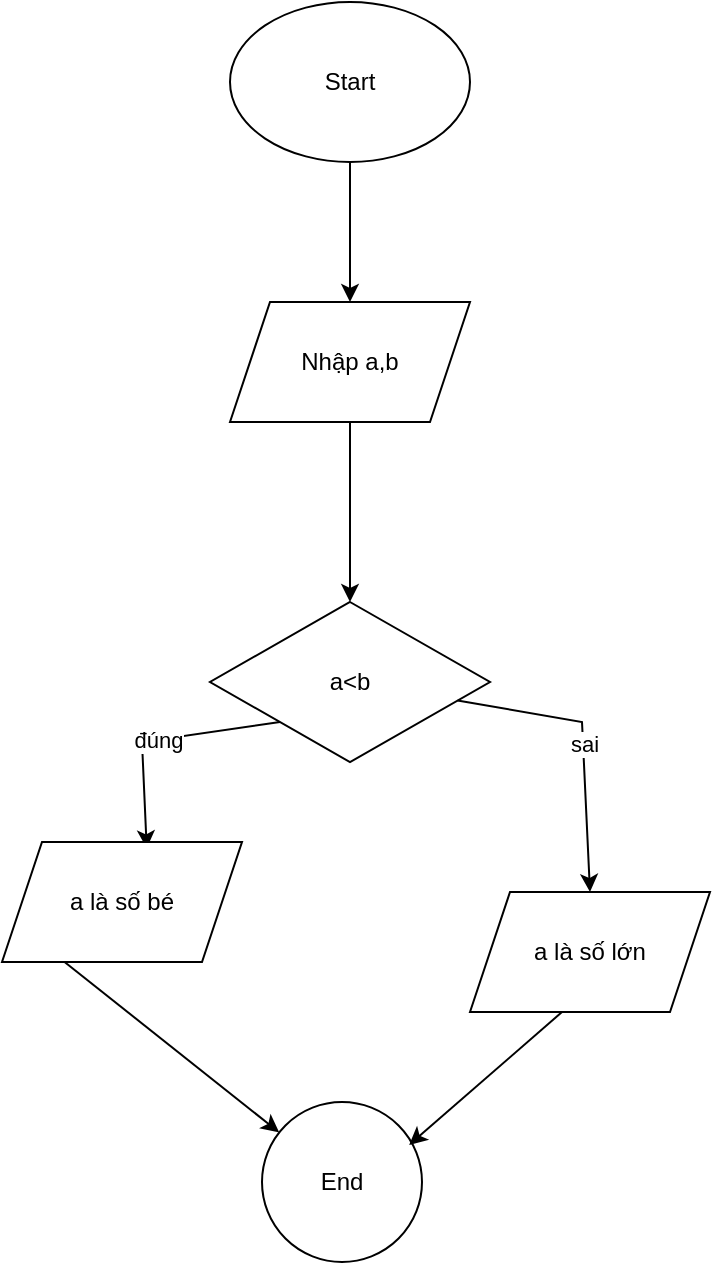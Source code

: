 <mxfile version="24.8.6">
  <diagram name="Trang-1" id="l2RPDZFa0_urVi6TWHFd">
    <mxGraphModel dx="1050" dy="565" grid="1" gridSize="10" guides="1" tooltips="1" connect="1" arrows="1" fold="1" page="1" pageScale="1" pageWidth="827" pageHeight="1169" math="0" shadow="0">
      <root>
        <mxCell id="0" />
        <mxCell id="1" parent="0" />
        <mxCell id="6pSZ4INkKlQCOLALGASV-1" value="Start" style="ellipse;whiteSpace=wrap;html=1;" vertex="1" parent="1">
          <mxGeometry x="354" y="80" width="120" height="80" as="geometry" />
        </mxCell>
        <mxCell id="6pSZ4INkKlQCOLALGASV-2" value="" style="endArrow=classic;html=1;rounded=0;exitX=0.5;exitY=1;exitDx=0;exitDy=0;entryX=0.5;entryY=0;entryDx=0;entryDy=0;" edge="1" parent="1" source="6pSZ4INkKlQCOLALGASV-1" target="6pSZ4INkKlQCOLALGASV-3">
          <mxGeometry width="50" height="50" relative="1" as="geometry">
            <mxPoint x="420" y="180" as="sourcePoint" />
            <mxPoint x="410" y="240" as="targetPoint" />
          </mxGeometry>
        </mxCell>
        <mxCell id="6pSZ4INkKlQCOLALGASV-3" value="Nhập a,b" style="shape=parallelogram;perimeter=parallelogramPerimeter;whiteSpace=wrap;html=1;fixedSize=1;" vertex="1" parent="1">
          <mxGeometry x="354" y="230" width="120" height="60" as="geometry" />
        </mxCell>
        <mxCell id="6pSZ4INkKlQCOLALGASV-5" value="a&amp;lt;b" style="rhombus;whiteSpace=wrap;html=1;" vertex="1" parent="1">
          <mxGeometry x="344" y="380" width="140" height="80" as="geometry" />
        </mxCell>
        <mxCell id="6pSZ4INkKlQCOLALGASV-8" value="" style="endArrow=classic;html=1;rounded=0;entryX=0.5;entryY=0;entryDx=0;entryDy=0;" edge="1" parent="1" target="6pSZ4INkKlQCOLALGASV-5">
          <mxGeometry width="50" height="50" relative="1" as="geometry">
            <mxPoint x="414" y="290" as="sourcePoint" />
            <mxPoint x="464" y="240" as="targetPoint" />
          </mxGeometry>
        </mxCell>
        <mxCell id="6pSZ4INkKlQCOLALGASV-12" value="a là số lớn" style="shape=parallelogram;perimeter=parallelogramPerimeter;whiteSpace=wrap;html=1;fixedSize=1;" vertex="1" parent="1">
          <mxGeometry x="474" y="525" width="120" height="60" as="geometry" />
        </mxCell>
        <mxCell id="6pSZ4INkKlQCOLALGASV-19" value="sai" style="endArrow=classic;html=1;rounded=0;entryX=0.5;entryY=0;entryDx=0;entryDy=0;" edge="1" parent="1" source="6pSZ4INkKlQCOLALGASV-5" target="6pSZ4INkKlQCOLALGASV-12">
          <mxGeometry width="50" height="50" relative="1" as="geometry">
            <mxPoint x="500" y="520" as="sourcePoint" />
            <mxPoint x="550" y="470" as="targetPoint" />
            <Array as="points">
              <mxPoint x="530" y="440" />
            </Array>
          </mxGeometry>
        </mxCell>
        <mxCell id="6pSZ4INkKlQCOLALGASV-20" value="đúng" style="endArrow=classic;html=1;rounded=0;exitX=0;exitY=1;exitDx=0;exitDy=0;entryX=0.603;entryY=0.053;entryDx=0;entryDy=0;entryPerimeter=0;" edge="1" parent="1" source="6pSZ4INkKlQCOLALGASV-5" target="6pSZ4INkKlQCOLALGASV-14">
          <mxGeometry width="50" height="50" relative="1" as="geometry">
            <mxPoint x="371.58" y="460" as="sourcePoint" />
            <mxPoint x="320" y="520" as="targetPoint" />
            <Array as="points">
              <mxPoint x="310" y="450" />
            </Array>
          </mxGeometry>
        </mxCell>
        <mxCell id="6pSZ4INkKlQCOLALGASV-21" value="End" style="ellipse;whiteSpace=wrap;html=1;aspect=fixed;" vertex="1" parent="1">
          <mxGeometry x="370" y="630" width="80" height="80" as="geometry" />
        </mxCell>
        <mxCell id="6pSZ4INkKlQCOLALGASV-22" value="" style="endArrow=classic;html=1;rounded=0;" edge="1" parent="1" target="6pSZ4INkKlQCOLALGASV-21">
          <mxGeometry width="50" height="50" relative="1" as="geometry">
            <mxPoint x="271.283" y="560.001" as="sourcePoint" />
            <mxPoint x="370" y="590.85" as="targetPoint" />
          </mxGeometry>
        </mxCell>
        <mxCell id="6pSZ4INkKlQCOLALGASV-14" value="a là số bé" style="shape=parallelogram;perimeter=parallelogramPerimeter;whiteSpace=wrap;html=1;fixedSize=1;" vertex="1" parent="1">
          <mxGeometry x="240" y="500" width="120" height="60" as="geometry" />
        </mxCell>
        <mxCell id="6pSZ4INkKlQCOLALGASV-24" value="" style="endArrow=classic;html=1;rounded=0;entryX=0.92;entryY=0.268;entryDx=0;entryDy=0;entryPerimeter=0;" edge="1" parent="1" target="6pSZ4INkKlQCOLALGASV-21">
          <mxGeometry width="50" height="50" relative="1" as="geometry">
            <mxPoint x="520" y="585" as="sourcePoint" />
            <mxPoint x="570" y="535" as="targetPoint" />
          </mxGeometry>
        </mxCell>
      </root>
    </mxGraphModel>
  </diagram>
</mxfile>
